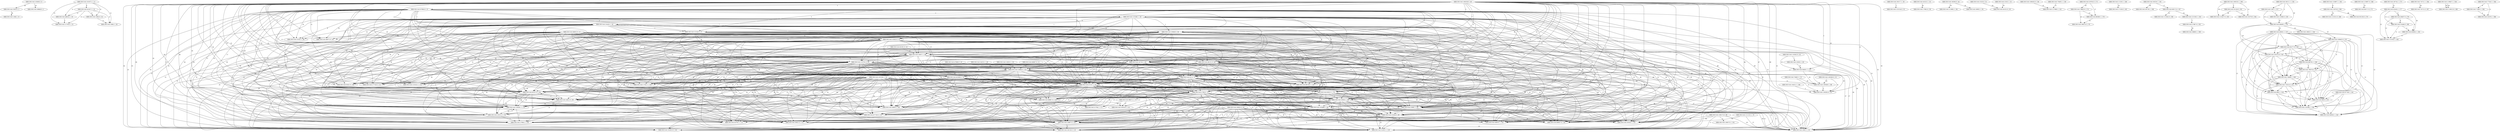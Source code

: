 digraph G {
	0 -> 3 [label="20"];
	0 -> 5 [label="20"];
	3 -> 9 [label="26"];
	12 -> 14 [label="0"];
	12 -> 20 [label="11"];
	12 -> 24 [label="12"];
	12 -> 25 [label="13"];
	12 -> 26 [label="12"];
	14 -> 20 [label="11"];
	14 -> 24 [label="12"];
	14 -> 25 [label="13"];
	14 -> 26 [label="12"];
	40 -> 23 [label="1"];
	40 -> 28 [label="2"];
	40 -> 29 [label="2"];
	40 -> 36 [label="3"];
	40 -> 37 [label="3"];
	40 -> 55 [label="8"];
	40 -> 56 [label="12"];
	40 -> 57 [label="9"];
	40 -> 68 [label="10"];
	40 -> 62 [label="10"];
	40 -> 63 [label="10"];
	40 -> 64 [label="10"];
	40 -> 133 [label="12"];
	40 -> 69 [label="11"];
	40 -> 72 [label="12"];
	40 -> 74 [label="12"];
	40 -> 81 [label="12"];
	40 -> 78 [label="15"];
	40 -> 79 [label="15"];
	40 -> 80 [label="16"];
	40 -> 81 [label="16"];
	40 -> 104 [label="17"];
	40 -> 84 [label="17"];
	40 -> 85 [label="17"];
	40 -> 90 [label="18"];
	40 -> 100 [label="22"];
	40 -> 99 [label="21"];
	40 -> 102 [label="25"];
	40 -> 103 [label="24"];
	40 -> 104 [label="24"];
	40 -> 105 [label="24"];
	40 -> 109 [label="27"];
	40 -> 110 [label="25"];
	40 -> 125 [label="28"];
	40 -> 112 [label="32"];
	40 -> 113 [label="27"];
	40 -> 114 [label="26"];
	40 -> 115 [label="27"];
	40 -> 118 [label="32"];
	40 -> 121 [label="29"];
	40 -> 120 [label="33"];
	40 -> 124 [label="35"];
	40 -> 125 [label="36"];
	40 -> 126 [label="36"];
	40 -> 128 [label="44"];
	40 -> 129 [label="32"];
	40 -> 130 [label="47"];
	40 -> 131 [label="33"];
	40 -> 135 [label="60"];
	20 -> 25 [label="2"];
	21 -> 55 [label="7"];
	21 -> 56 [label="11"];
	21 -> 57 [label="8"];
	21 -> 68 [label="9"];
	21 -> 62 [label="9"];
	21 -> 63 [label="9"];
	21 -> 64 [label="9"];
	21 -> 133 [label="11"];
	21 -> 69 [label="10"];
	21 -> 72 [label="11"];
	21 -> 74 [label="11"];
	21 -> 81 [label="11"];
	21 -> 78 [label="14"];
	21 -> 79 [label="14"];
	21 -> 80 [label="15"];
	21 -> 81 [label="15"];
	21 -> 104 [label="16"];
	21 -> 84 [label="16"];
	21 -> 85 [label="16"];
	21 -> 90 [label="17"];
	21 -> 100 [label="21"];
	21 -> 99 [label="20"];
	21 -> 102 [label="24"];
	21 -> 103 [label="23"];
	21 -> 104 [label="23"];
	21 -> 105 [label="23"];
	21 -> 109 [label="26"];
	21 -> 110 [label="24"];
	21 -> 125 [label="27"];
	21 -> 112 [label="31"];
	21 -> 113 [label="26"];
	21 -> 114 [label="25"];
	21 -> 115 [label="26"];
	21 -> 118 [label="31"];
	21 -> 121 [label="28"];
	21 -> 120 [label="32"];
	21 -> 124 [label="34"];
	21 -> 125 [label="35"];
	21 -> 126 [label="35"];
	21 -> 128 [label="43"];
	21 -> 129 [label="31"];
	21 -> 130 [label="46"];
	21 -> 131 [label="32"];
	21 -> 135 [label="59"];
	22 -> 98 [label="20"];
	22 -> 107 [label="23"];
	23 -> 28 [label="1"];
	23 -> 29 [label="1"];
	23 -> 36 [label="2"];
	23 -> 37 [label="2"];
	23 -> 55 [label="7"];
	23 -> 56 [label="11"];
	23 -> 57 [label="8"];
	23 -> 68 [label="9"];
	23 -> 62 [label="9"];
	23 -> 63 [label="9"];
	23 -> 64 [label="9"];
	23 -> 133 [label="11"];
	23 -> 69 [label="10"];
	23 -> 72 [label="11"];
	23 -> 74 [label="11"];
	23 -> 81 [label="11"];
	23 -> 78 [label="14"];
	23 -> 79 [label="14"];
	23 -> 80 [label="15"];
	23 -> 81 [label="15"];
	23 -> 104 [label="16"];
	23 -> 84 [label="16"];
	23 -> 85 [label="16"];
	23 -> 90 [label="17"];
	23 -> 100 [label="21"];
	23 -> 99 [label="20"];
	23 -> 102 [label="24"];
	23 -> 103 [label="23"];
	23 -> 104 [label="23"];
	23 -> 105 [label="23"];
	23 -> 109 [label="26"];
	23 -> 110 [label="24"];
	23 -> 125 [label="27"];
	23 -> 112 [label="31"];
	23 -> 113 [label="26"];
	23 -> 114 [label="25"];
	23 -> 115 [label="26"];
	23 -> 118 [label="31"];
	23 -> 121 [label="28"];
	23 -> 120 [label="32"];
	23 -> 124 [label="34"];
	23 -> 125 [label="35"];
	23 -> 126 [label="35"];
	23 -> 128 [label="43"];
	23 -> 129 [label="31"];
	23 -> 130 [label="46"];
	23 -> 131 [label="32"];
	23 -> 135 [label="59"];
	24 -> 26 [label="0"];
	28 -> 29 [label="0"];
	28 -> 36 [label="1"];
	28 -> 37 [label="1"];
	28 -> 55 [label="6"];
	28 -> 56 [label="10"];
	28 -> 57 [label="7"];
	28 -> 68 [label="8"];
	28 -> 62 [label="8"];
	28 -> 63 [label="8"];
	28 -> 64 [label="8"];
	28 -> 133 [label="10"];
	28 -> 69 [label="9"];
	28 -> 72 [label="10"];
	28 -> 74 [label="10"];
	28 -> 81 [label="10"];
	28 -> 78 [label="13"];
	28 -> 79 [label="13"];
	28 -> 80 [label="14"];
	28 -> 81 [label="14"];
	28 -> 104 [label="15"];
	28 -> 84 [label="15"];
	28 -> 85 [label="15"];
	28 -> 90 [label="16"];
	28 -> 100 [label="20"];
	28 -> 99 [label="19"];
	28 -> 102 [label="23"];
	28 -> 103 [label="22"];
	28 -> 104 [label="22"];
	28 -> 105 [label="22"];
	28 -> 109 [label="25"];
	28 -> 110 [label="23"];
	28 -> 125 [label="26"];
	28 -> 112 [label="30"];
	28 -> 113 [label="25"];
	28 -> 114 [label="24"];
	28 -> 115 [label="25"];
	28 -> 118 [label="30"];
	28 -> 121 [label="27"];
	28 -> 120 [label="31"];
	28 -> 124 [label="33"];
	28 -> 125 [label="34"];
	28 -> 126 [label="34"];
	28 -> 128 [label="42"];
	28 -> 129 [label="30"];
	28 -> 130 [label="45"];
	28 -> 131 [label="31"];
	28 -> 135 [label="58"];
	29 -> 36 [label="1"];
	29 -> 37 [label="1"];
	29 -> 55 [label="6"];
	29 -> 56 [label="10"];
	29 -> 57 [label="7"];
	29 -> 68 [label="8"];
	29 -> 62 [label="8"];
	29 -> 63 [label="8"];
	29 -> 64 [label="8"];
	29 -> 133 [label="10"];
	29 -> 69 [label="9"];
	29 -> 72 [label="10"];
	29 -> 74 [label="10"];
	29 -> 81 [label="10"];
	29 -> 78 [label="13"];
	29 -> 79 [label="13"];
	29 -> 80 [label="14"];
	29 -> 81 [label="14"];
	29 -> 104 [label="15"];
	29 -> 84 [label="15"];
	29 -> 85 [label="15"];
	29 -> 90 [label="16"];
	29 -> 100 [label="20"];
	29 -> 99 [label="19"];
	29 -> 102 [label="23"];
	29 -> 103 [label="22"];
	29 -> 104 [label="22"];
	29 -> 105 [label="22"];
	29 -> 109 [label="25"];
	29 -> 110 [label="23"];
	29 -> 125 [label="26"];
	29 -> 112 [label="30"];
	29 -> 113 [label="25"];
	29 -> 114 [label="24"];
	29 -> 115 [label="25"];
	29 -> 118 [label="30"];
	29 -> 121 [label="27"];
	29 -> 120 [label="31"];
	29 -> 124 [label="33"];
	29 -> 125 [label="34"];
	29 -> 126 [label="34"];
	29 -> 128 [label="42"];
	29 -> 129 [label="30"];
	29 -> 130 [label="45"];
	29 -> 131 [label="31"];
	29 -> 135 [label="58"];
	30 -> 32 [label="1"];
	33 -> 38 [label="61"];
	35 -> 98 [label="18"];
	35 -> 107 [label="21"];
	36 -> 55 [label="5"];
	36 -> 57 [label="6"];
	36 -> 68 [label="7"];
	36 -> 62 [label="7"];
	36 -> 63 [label="7"];
	36 -> 64 [label="7"];
	36 -> 133 [label="9"];
	36 -> 72 [label="9"];
	36 -> 74 [label="9"];
	36 -> 81 [label="9"];
	36 -> 78 [label="12"];
	36 -> 79 [label="12"];
	36 -> 80 [label="13"];
	36 -> 81 [label="13"];
	36 -> 104 [label="14"];
	36 -> 84 [label="14"];
	36 -> 85 [label="14"];
	36 -> 90 [label="15"];
	36 -> 100 [label="19"];
	36 -> 99 [label="18"];
	36 -> 102 [label="22"];
	36 -> 103 [label="21"];
	36 -> 104 [label="21"];
	36 -> 105 [label="21"];
	36 -> 109 [label="24"];
	36 -> 110 [label="22"];
	36 -> 125 [label="25"];
	36 -> 112 [label="29"];
	36 -> 113 [label="24"];
	36 -> 114 [label="23"];
	36 -> 115 [label="24"];
	36 -> 118 [label="29"];
	36 -> 121 [label="26"];
	36 -> 120 [label="30"];
	36 -> 124 [label="32"];
	36 -> 125 [label="33"];
	36 -> 126 [label="33"];
	36 -> 128 [label="41"];
	36 -> 129 [label="29"];
	36 -> 130 [label="44"];
	36 -> 131 [label="30"];
	36 -> 135 [label="57"];
	37 -> 55 [label="5"];
	37 -> 57 [label="6"];
	37 -> 68 [label="7"];
	37 -> 62 [label="7"];
	37 -> 63 [label="7"];
	37 -> 64 [label="7"];
	37 -> 133 [label="9"];
	37 -> 72 [label="9"];
	37 -> 74 [label="9"];
	37 -> 81 [label="9"];
	37 -> 78 [label="12"];
	37 -> 79 [label="12"];
	37 -> 80 [label="13"];
	37 -> 81 [label="13"];
	37 -> 104 [label="14"];
	37 -> 84 [label="14"];
	37 -> 85 [label="14"];
	37 -> 90 [label="15"];
	37 -> 100 [label="19"];
	37 -> 99 [label="18"];
	37 -> 102 [label="22"];
	37 -> 103 [label="21"];
	37 -> 104 [label="21"];
	37 -> 105 [label="21"];
	37 -> 109 [label="24"];
	37 -> 110 [label="22"];
	37 -> 125 [label="25"];
	37 -> 112 [label="29"];
	37 -> 113 [label="24"];
	37 -> 114 [label="23"];
	37 -> 115 [label="24"];
	37 -> 118 [label="29"];
	37 -> 121 [label="26"];
	37 -> 120 [label="30"];
	37 -> 124 [label="32"];
	37 -> 125 [label="33"];
	37 -> 126 [label="33"];
	37 -> 128 [label="41"];
	37 -> 129 [label="29"];
	37 -> 130 [label="44"];
	37 -> 131 [label="30"];
	37 -> 135 [label="57"];
	40 -> 123 [label="2"];
	40 -> 72 [label="7"];
	40 -> 98 [label="18"];
	40 -> 107 [label="21"];
	42 -> 133 [label="51"];
	43 -> 65 [label="7"];
	43 -> 123 [label="29"];
	44 -> 94 [label="19"];
	44 -> 95 [label="19"];
	45 -> 68 [label="6"];
	123 -> 72 [label="5"];
	123 -> 98 [label="16"];
	123 -> 107 [label="19"];
	49 -> 133 [label="51"];
	50 -> 133 [label="51"];
	51 -> 133 [label="51"];
	52 -> 59 [label="20"];
	53 -> 59 [label="20"];
	54 -> 81 [label="9"];
	54 -> 78 [label="12"];
	54 -> 79 [label="12"];
	54 -> 80 [label="13"];
	54 -> 81 [label="13"];
	54 -> 104 [label="14"];
	54 -> 84 [label="14"];
	54 -> 85 [label="14"];
	54 -> 90 [label="15"];
	54 -> 100 [label="18"];
	54 -> 99 [label="18"];
	54 -> 102 [label="22"];
	54 -> 103 [label="21"];
	54 -> 104 [label="21"];
	54 -> 105 [label="21"];
	54 -> 109 [label="24"];
	54 -> 110 [label="22"];
	54 -> 125 [label="25"];
	54 -> 112 [label="28"];
	54 -> 113 [label="24"];
	54 -> 114 [label="23"];
	54 -> 115 [label="24"];
	54 -> 118 [label="29"];
	54 -> 121 [label="26"];
	54 -> 120 [label="30"];
	54 -> 124 [label="32"];
	54 -> 125 [label="33"];
	54 -> 126 [label="33"];
	54 -> 128 [label="41"];
	54 -> 129 [label="29"];
	54 -> 130 [label="44"];
	54 -> 131 [label="30"];
	54 -> 135 [label="57"];
	55 -> 57 [label="1"];
	55 -> 68 [label="2"];
	55 -> 62 [label="3"];
	55 -> 63 [label="3"];
	55 -> 64 [label="3"];
	55 -> 133 [label="6"];
	55 -> 72 [label="6"];
	55 -> 74 [label="6"];
	55 -> 81 [label="8"];
	55 -> 78 [label="11"];
	55 -> 79 [label="11"];
	55 -> 80 [label="12"];
	55 -> 81 [label="12"];
	55 -> 104 [label="13"];
	55 -> 84 [label="13"];
	55 -> 85 [label="13"];
	55 -> 90 [label="14"];
	55 -> 100 [label="17"];
	55 -> 99 [label="17"];
	55 -> 102 [label="21"];
	55 -> 103 [label="20"];
	55 -> 104 [label="20"];
	55 -> 105 [label="20"];
	55 -> 109 [label="23"];
	55 -> 110 [label="21"];
	55 -> 125 [label="24"];
	55 -> 112 [label="27"];
	55 -> 113 [label="23"];
	55 -> 114 [label="22"];
	55 -> 115 [label="23"];
	55 -> 118 [label="28"];
	55 -> 121 [label="25"];
	55 -> 120 [label="29"];
	55 -> 124 [label="31"];
	55 -> 125 [label="32"];
	55 -> 126 [label="32"];
	55 -> 128 [label="40"];
	55 -> 129 [label="28"];
	55 -> 130 [label="43"];
	55 -> 131 [label="29"];
	55 -> 135 [label="56"];
	57 -> 68 [label="2"];
	57 -> 62 [label="3"];
	57 -> 63 [label="3"];
	57 -> 64 [label="3"];
	57 -> 133 [label="6"];
	57 -> 72 [label="6"];
	57 -> 74 [label="6"];
	57 -> 81 [label="8"];
	57 -> 78 [label="11"];
	57 -> 79 [label="11"];
	57 -> 80 [label="12"];
	57 -> 81 [label="12"];
	57 -> 104 [label="13"];
	57 -> 84 [label="13"];
	57 -> 85 [label="13"];
	57 -> 90 [label="14"];
	57 -> 100 [label="17"];
	57 -> 99 [label="17"];
	57 -> 102 [label="21"];
	57 -> 103 [label="20"];
	57 -> 104 [label="20"];
	57 -> 105 [label="20"];
	57 -> 109 [label="23"];
	57 -> 110 [label="21"];
	57 -> 125 [label="24"];
	57 -> 112 [label="27"];
	57 -> 113 [label="23"];
	57 -> 114 [label="22"];
	57 -> 115 [label="23"];
	57 -> 118 [label="28"];
	57 -> 121 [label="25"];
	57 -> 120 [label="29"];
	57 -> 124 [label="31"];
	57 -> 125 [label="32"];
	57 -> 126 [label="32"];
	57 -> 128 [label="40"];
	57 -> 129 [label="28"];
	57 -> 130 [label="43"];
	57 -> 131 [label="29"];
	57 -> 135 [label="56"];
	72 -> 98 [label="15"];
	72 -> 107 [label="18"];
	68 -> 62 [label="1"];
	68 -> 63 [label="1"];
	68 -> 64 [label="1"];
	68 -> 133 [label="4"];
	68 -> 72 [label="4"];
	68 -> 74 [label="4"];
	68 -> 81 [label="7"];
	68 -> 78 [label="10"];
	68 -> 79 [label="10"];
	68 -> 80 [label="11"];
	68 -> 81 [label="11"];
	68 -> 104 [label="12"];
	68 -> 84 [label="12"];
	68 -> 85 [label="12"];
	68 -> 90 [label="13"];
	68 -> 99 [label="16"];
	68 -> 102 [label="20"];
	68 -> 103 [label="19"];
	68 -> 104 [label="19"];
	68 -> 105 [label="19"];
	68 -> 109 [label="22"];
	68 -> 110 [label="20"];
	68 -> 125 [label="23"];
	68 -> 113 [label="22"];
	68 -> 114 [label="21"];
	68 -> 115 [label="22"];
	68 -> 118 [label="27"];
	68 -> 121 [label="24"];
	68 -> 120 [label="28"];
	68 -> 124 [label="30"];
	68 -> 125 [label="31"];
	68 -> 126 [label="31"];
	68 -> 128 [label="39"];
	68 -> 129 [label="27"];
	68 -> 130 [label="42"];
	68 -> 131 [label="28"];
	68 -> 135 [label="55"];
	62 -> 133 [label="3"];
	62 -> 72 [label="3"];
	62 -> 74 [label="3"];
	62 -> 81 [label="6"];
	62 -> 78 [label="9"];
	62 -> 79 [label="9"];
	62 -> 80 [label="10"];
	62 -> 81 [label="10"];
	62 -> 104 [label="11"];
	62 -> 84 [label="11"];
	62 -> 85 [label="11"];
	62 -> 90 [label="12"];
	62 -> 99 [label="15"];
	62 -> 102 [label="19"];
	62 -> 103 [label="18"];
	62 -> 104 [label="18"];
	62 -> 105 [label="18"];
	62 -> 109 [label="21"];
	62 -> 110 [label="19"];
	62 -> 125 [label="22"];
	62 -> 113 [label="21"];
	62 -> 114 [label="20"];
	62 -> 115 [label="21"];
	62 -> 118 [label="26"];
	62 -> 120 [label="27"];
	62 -> 124 [label="29"];
	62 -> 125 [label="30"];
	62 -> 126 [label="30"];
	62 -> 128 [label="38"];
	62 -> 129 [label="26"];
	62 -> 130 [label="41"];
	62 -> 131 [label="27"];
	62 -> 135 [label="54"];
	63 -> 133 [label="3"];
	63 -> 72 [label="3"];
	63 -> 74 [label="3"];
	63 -> 81 [label="6"];
	63 -> 78 [label="9"];
	63 -> 79 [label="9"];
	63 -> 80 [label="10"];
	63 -> 81 [label="10"];
	63 -> 104 [label="11"];
	63 -> 84 [label="11"];
	63 -> 85 [label="11"];
	63 -> 90 [label="12"];
	63 -> 99 [label="15"];
	63 -> 102 [label="19"];
	63 -> 103 [label="18"];
	63 -> 104 [label="18"];
	63 -> 105 [label="18"];
	63 -> 109 [label="21"];
	63 -> 110 [label="19"];
	63 -> 125 [label="22"];
	63 -> 113 [label="21"];
	63 -> 114 [label="20"];
	63 -> 115 [label="21"];
	63 -> 118 [label="26"];
	63 -> 120 [label="27"];
	63 -> 124 [label="29"];
	63 -> 125 [label="30"];
	63 -> 126 [label="30"];
	63 -> 128 [label="38"];
	63 -> 129 [label="26"];
	63 -> 130 [label="41"];
	63 -> 131 [label="27"];
	63 -> 135 [label="54"];
	64 -> 133 [label="3"];
	64 -> 72 [label="3"];
	64 -> 74 [label="3"];
	64 -> 81 [label="6"];
	64 -> 78 [label="9"];
	64 -> 79 [label="9"];
	64 -> 80 [label="10"];
	64 -> 81 [label="10"];
	64 -> 104 [label="11"];
	64 -> 84 [label="11"];
	64 -> 85 [label="11"];
	64 -> 90 [label="12"];
	64 -> 99 [label="15"];
	64 -> 102 [label="19"];
	64 -> 103 [label="18"];
	64 -> 104 [label="18"];
	64 -> 105 [label="18"];
	64 -> 109 [label="21"];
	64 -> 110 [label="19"];
	64 -> 125 [label="22"];
	64 -> 113 [label="21"];
	64 -> 114 [label="20"];
	64 -> 115 [label="21"];
	64 -> 118 [label="26"];
	64 -> 120 [label="27"];
	64 -> 124 [label="29"];
	64 -> 125 [label="30"];
	64 -> 126 [label="30"];
	64 -> 128 [label="38"];
	64 -> 129 [label="26"];
	64 -> 130 [label="41"];
	64 -> 131 [label="27"];
	64 -> 135 [label="54"];
	65 -> 123 [label="24"];
	133 -> 72 [label="0"];
	133 -> 74 [label="0"];
	133 -> 81 [label="3"];
	133 -> 78 [label="6"];
	133 -> 79 [label="6"];
	133 -> 80 [label="7"];
	133 -> 81 [label="7"];
	133 -> 104 [label="8"];
	133 -> 84 [label="9"];
	133 -> 85 [label="9"];
	133 -> 90 [label="10"];
	133 -> 99 [label="15"];
	133 -> 102 [label="18"];
	133 -> 103 [label="18"];
	133 -> 104 [label="18"];
	133 -> 105 [label="18"];
	133 -> 109 [label="21"];
	133 -> 110 [label="19"];
	133 -> 125 [label="22"];
	133 -> 113 [label="21"];
	133 -> 114 [label="20"];
	133 -> 115 [label="21"];
	133 -> 118 [label="24"];
	133 -> 120 [label="25"];
	133 -> 124 [label="29"];
	133 -> 125 [label="30"];
	133 -> 126 [label="30"];
	133 -> 128 [label="38"];
	133 -> 129 [label="26"];
	133 -> 130 [label="41"];
	133 -> 131 [label="27"];
	133 -> 135 [label="54"];
	78 -> 118 [label="1"];
	78 -> 75 [label="1"];
	78 -> 116 [label="28"];
	78 -> 117 [label="25"];
	72 -> 81 [label="3"];
	72 -> 78 [label="6"];
	72 -> 79 [label="6"];
	72 -> 80 [label="7"];
	72 -> 81 [label="7"];
	72 -> 104 [label="8"];
	72 -> 84 [label="9"];
	72 -> 85 [label="9"];
	72 -> 90 [label="10"];
	72 -> 99 [label="15"];
	72 -> 102 [label="18"];
	72 -> 103 [label="18"];
	72 -> 104 [label="18"];
	72 -> 105 [label="18"];
	72 -> 109 [label="21"];
	72 -> 110 [label="19"];
	72 -> 125 [label="22"];
	72 -> 113 [label="21"];
	72 -> 114 [label="20"];
	72 -> 115 [label="21"];
	72 -> 118 [label="24"];
	72 -> 120 [label="25"];
	72 -> 124 [label="29"];
	72 -> 125 [label="30"];
	72 -> 126 [label="30"];
	72 -> 128 [label="38"];
	72 -> 129 [label="26"];
	72 -> 130 [label="41"];
	72 -> 131 [label="27"];
	72 -> 135 [label="54"];
	118 -> 116 [label="27"];
	118 -> 117 [label="24"];
	74 -> 81 [label="3"];
	74 -> 78 [label="6"];
	74 -> 79 [label="6"];
	74 -> 80 [label="7"];
	74 -> 81 [label="7"];
	74 -> 104 [label="8"];
	74 -> 84 [label="9"];
	74 -> 85 [label="9"];
	74 -> 90 [label="10"];
	74 -> 99 [label="15"];
	74 -> 102 [label="18"];
	74 -> 103 [label="18"];
	74 -> 104 [label="18"];
	74 -> 105 [label="18"];
	74 -> 109 [label="21"];
	74 -> 110 [label="19"];
	74 -> 125 [label="22"];
	74 -> 113 [label="21"];
	74 -> 114 [label="20"];
	74 -> 115 [label="21"];
	74 -> 118 [label="24"];
	74 -> 120 [label="25"];
	74 -> 124 [label="29"];
	74 -> 125 [label="30"];
	74 -> 126 [label="30"];
	74 -> 128 [label="38"];
	74 -> 129 [label="26"];
	74 -> 130 [label="41"];
	74 -> 131 [label="27"];
	74 -> 135 [label="54"];
	75 -> 116 [label="27"];
	75 -> 117 [label="24"];
	76 -> 131 [label="27"];
	76 -> 135 [label="54"];
	81 -> 78 [label="3"];
	81 -> 79 [label="3"];
	81 -> 80 [label="4"];
	81 -> 104 [label="5"];
	81 -> 84 [label="6"];
	81 -> 85 [label="6"];
	81 -> 90 [label="7"];
	81 -> 99 [label="12"];
	81 -> 103 [label="15"];
	81 -> 104 [label="15"];
	81 -> 105 [label="15"];
	81 -> 109 [label="18"];
	81 -> 110 [label="16"];
	81 -> 125 [label="19"];
	81 -> 113 [label="18"];
	81 -> 114 [label="17"];
	81 -> 115 [label="18"];
	81 -> 118 [label="21"];
	81 -> 124 [label="26"];
	81 -> 125 [label="27"];
	81 -> 126 [label="27"];
	81 -> 128 [label="35"];
	81 -> 129 [label="23"];
	81 -> 130 [label="38"];
	81 -> 131 [label="24"];
	81 -> 135 [label="51"];
	78 -> 80 [label="1"];
	78 -> 81 [label="1"];
	78 -> 84 [label="3"];
	78 -> 85 [label="3"];
	78 -> 99 [label="10"];
	78 -> 103 [label="13"];
	78 -> 105 [label="13"];
	78 -> 109 [label="16"];
	78 -> 110 [label="14"];
	78 -> 113 [label="16"];
	78 -> 114 [label="15"];
	78 -> 115 [label="16"];
	78 -> 128 [label="33"];
	78 -> 129 [label="21"];
	78 -> 130 [label="36"];
	78 -> 131 [label="22"];
	78 -> 135 [label="49"];
	79 -> 80 [label="1"];
	79 -> 81 [label="1"];
	79 -> 84 [label="3"];
	79 -> 85 [label="3"];
	79 -> 99 [label="10"];
	79 -> 103 [label="13"];
	79 -> 105 [label="13"];
	79 -> 109 [label="16"];
	79 -> 110 [label="14"];
	79 -> 113 [label="16"];
	79 -> 114 [label="15"];
	79 -> 115 [label="16"];
	79 -> 128 [label="33"];
	79 -> 129 [label="21"];
	79 -> 130 [label="36"];
	79 -> 131 [label="22"];
	79 -> 135 [label="49"];
	80 -> 84 [label="2"];
	80 -> 85 [label="2"];
	80 -> 99 [label="10"];
	80 -> 103 [label="13"];
	80 -> 105 [label="13"];
	80 -> 109 [label="16"];
	80 -> 110 [label="14"];
	80 -> 113 [label="16"];
	80 -> 114 [label="15"];
	80 -> 115 [label="16"];
	80 -> 128 [label="33"];
	80 -> 129 [label="21"];
	80 -> 130 [label="36"];
	80 -> 131 [label="22"];
	80 -> 135 [label="49"];
	81 -> 84 [label="2"];
	81 -> 85 [label="2"];
	81 -> 99 [label="10"];
	81 -> 103 [label="13"];
	81 -> 105 [label="13"];
	81 -> 109 [label="16"];
	81 -> 110 [label="14"];
	81 -> 113 [label="16"];
	81 -> 114 [label="15"];
	81 -> 115 [label="16"];
	81 -> 128 [label="33"];
	81 -> 129 [label="21"];
	81 -> 130 [label="36"];
	81 -> 131 [label="22"];
	81 -> 135 [label="49"];
	104 -> 90 [label="2"];
	104 -> 125 [label="16"];
	104 -> 124 [label="23"];
	104 -> 125 [label="24"];
	104 -> 126 [label="24"];
	84 -> 99 [label="8"];
	84 -> 103 [label="11"];
	84 -> 105 [label="12"];
	84 -> 110 [label="13"];
	84 -> 113 [label="15"];
	84 -> 114 [label="14"];
	84 -> 115 [label="15"];
	84 -> 128 [label="32"];
	84 -> 129 [label="20"];
	84 -> 130 [label="34"];
	84 -> 131 [label="21"];
	84 -> 135 [label="48"];
	85 -> 99 [label="8"];
	85 -> 103 [label="11"];
	85 -> 105 [label="12"];
	85 -> 110 [label="13"];
	85 -> 113 [label="15"];
	85 -> 114 [label="14"];
	85 -> 115 [label="15"];
	85 -> 128 [label="32"];
	85 -> 129 [label="20"];
	85 -> 130 [label="34"];
	85 -> 131 [label="21"];
	85 -> 135 [label="48"];
	90 -> 104 [label="9"];
	90 -> 125 [label="14"];
	90 -> 124 [label="22"];
	90 -> 125 [label="23"];
	90 -> 126 [label="23"];
	93 -> 99 [label="5"];
	93 -> 103 [label="8"];
	93 -> 105 [label="10"];
	93 -> 110 [label="11"];
	93 -> 113 [label="13"];
	93 -> 114 [label="13"];
	93 -> 115 [label="14"];
	93 -> 128 [label="30"];
	93 -> 129 [label="19"];
	93 -> 130 [label="31"];
	93 -> 131 [label="20"];
	93 -> 135 [label="46"];
	96 -> 101 [label="5"];
	96 -> 129 [label="17"];
	96 -> 130 [label="29"];
	96 -> 131 [label="18"];
	96 -> 135 [label="44"];
	98 -> 107 [label="5"];
	99 -> 103 [label="3"];
	99 -> 105 [label="5"];
	99 -> 110 [label="6"];
	99 -> 113 [label="8"];
	99 -> 114 [label="8"];
	99 -> 128 [label="25"];
	99 -> 129 [label="14"];
	99 -> 130 [label="26"];
	99 -> 131 [label="15"];
	99 -> 135 [label="41"];
	103 -> 105 [label="2"];
	103 -> 110 [label="3"];
	103 -> 129 [label="14"];
	103 -> 131 [label="15"];
	106 -> 107 [label="2"];
	125 -> 124 [label="10"];
	125 -> 126 [label="11"];
	124 -> 125 [label="1"];
	124 -> 126 [label="1"];
	136 -> 141 [label="22"];
	139 -> 141 [label="11"];
	172 -> 174 [label="16"];
	172 -> 178 [label="27"];
	174 -> 178 [label="13"];
	174 -> 179 [label="43"];
	178 -> 179 [label="31"];
	180 -> 183 [label="14"];
	181 -> 186 [label="36"];
	181 -> 187 [label="17"];
	187 -> 190 [label="25"];
	187 -> 192 [label="25"];
	192 -> 193 [label="7"];
	193 -> 196 [label="28"];
	199 -> 201 [label="2"];
	199 -> 203 [label="28"];
	199 -> 204 [label="11"];
	201 -> 203 [label="28"];
	201 -> 204 [label="11"];
	226 -> 227 [label="3"];
	226 -> 229 [label="5"];
	226 -> 232 [label="20"];
	227 -> 229 [label="3"];
	227 -> 232 [label="18"];
	229 -> 232 [label="17"];
	232 -> 237 [label="19"];
	232 -> 252 [label="19"];
	232 -> 239 [label="19"];
	232 -> 244 [label="23"];
	232 -> 245 [label="22"];
	237 -> 252 [label="1"];
	237 -> 239 [label="4"];
	237 -> 245 [label="7"];
	237 -> 246 [label="8"];
	237 -> 247 [label="8"];
	237 -> 249 [label="9"];
	237 -> 251 [label="11"];
	237 -> 254 [label="12"];
	237 -> 255 [label="12"];
	237 -> 256 [label="12"];
	237 -> 258 [label="12"];
	252 -> 239 [label="3"];
	252 -> 245 [label="7"];
	252 -> 246 [label="8"];
	252 -> 247 [label="8"];
	252 -> 249 [label="9"];
	252 -> 251 [label="11"];
	252 -> 254 [label="12"];
	252 -> 255 [label="12"];
	252 -> 256 [label="12"];
	252 -> 258 [label="12"];
	239 -> 245 [label="6"];
	239 -> 246 [label="7"];
	239 -> 247 [label="7"];
	239 -> 249 [label="8"];
	239 -> 251 [label="10"];
	239 -> 254 [label="11"];
	239 -> 255 [label="11"];
	239 -> 256 [label="11"];
	239 -> 258 [label="11"];
	241 -> 255 [label="11"];
	241 -> 256 [label="11"];
	241 -> 258 [label="11"];
	245 -> 246 [label="3"];
	245 -> 247 [label="5"];
	245 -> 249 [label="6"];
	245 -> 251 [label="8"];
	245 -> 254 [label="9"];
	245 -> 255 [label="9"];
	245 -> 256 [label="9"];
	245 -> 258 [label="9"];
	246 -> 247 [label="4"];
	246 -> 249 [label="5"];
	246 -> 251 [label="7"];
	246 -> 254 [label="8"];
	246 -> 255 [label="8"];
	246 -> 256 [label="8"];
	246 -> 258 [label="8"];
	247 -> 249 [label="4"];
	247 -> 251 [label="6"];
	247 -> 254 [label="7"];
	247 -> 255 [label="7"];
	247 -> 256 [label="7"];
	247 -> 258 [label="7"];
	249 -> 251 [label="5"];
	249 -> 254 [label="6"];
	249 -> 255 [label="6"];
	249 -> 256 [label="6"];
	249 -> 258 [label="6"];
	251 -> 254 [label="5"];
	251 -> 255 [label="5"];
	251 -> 256 [label="5"];
	251 -> 258 [label="5"];
	254 -> 255 [label="4"];
	254 -> 256 [label="4"];
	254 -> 258 [label="4"];
	255 -> 256 [label="1"];
	255 -> 258 [label="3"];
	256 -> 258 [label="2"];
	262 -> 264 [label="6"];
	264 -> 269 [label="14"];
	264 -> 270 [label="49"];
	268 -> 271 [label="13"];
	273 -> 277 [label="21"];
	277 -> 278 [label="12"];
	277 -> 280 [label="14"];
	277 -> 281 [label="16"];
	277 -> 283 [label="22"];
	278 -> 280 [label="4"];
	278 -> 281 [label="6"];
	278 -> 283 [label="12"];
	280 -> 281 [label="3"];
	280 -> 283 [label="9"];
	281 -> 283 [label="8"];
	284 -> 287 [label="18"];
	356 -> 360 [label="59"];
	356 -> 360 [label="59"];
	364 -> 365 [label="9"];
	364 -> 366 [label="11"];
	365 -> 366 [label="4"];
	35 [label="SRR13921543.100560.0 | 35"];
	98 [label="SRR13921543.100560.1 | 98"];
	12 [label="SRR13921543.101872.1 | 12"];
	54 [label="SRR13921543.102184.1 | 54"];
	55 [label="SRR13921543.10262.0 | 55"];
	65 [label="SRR13921543.10262.1 | 65"];
	105 [label="SRR13921543.102653.0 | 105"];
	204 [label="SRR13921543.10279.0 | 204"];
	0 [label="SRR13921543.10309.0 | 0"];
	245 [label="SRR13921543.103155.0 | 245"];
	84 [label="SRR13921543.103486.1 | 84"];
	106 [label="SRR13921543.10425.1 | 106"];
	125 [label="SRR13921543.104581.1 | 125"];
	131 [label="SRR13921543.1063.1 | 131"];
	24 [label="SRR13921543.1064.0 | 24"];
	26 [label="SRR13921543.1064.1 | 26"];
	96 [label="SRR13921543.106573.0 | 96"];
	101 [label="SRR13921543.106573.1 | 101"];
	40 [label="SRR13921543.108238.0 | 40"];
	136 [label="SRR13921543.108563.0 | 136"];
	199 [label="SRR13921543.109318.1 | 199"];
	252 [label="SRR13921543.109402.0 | 252"];
	256 [label="SRR13921543.110166.1 | 256"];
	190 [label="SRR13921543.111045.0 | 190"];
	76 [label="SRR13921543.111153.1 | 76"];
	180 [label="SRR13921543.11320.1 | 180"];
	269 [label="SRR13921543.113251.0 | 269"];
	94 [label="SRR13921543.113985.1 | 94"];
	283 [label="SRR13921543.115334.1 | 283"];
	43 [label="SRR13921543.116342.0 | 43"];
	25 [label="SRR13921543.117016.1 | 25"];
	141 [label="SRR13921543.117906.1 | 141"];
	360 [label="SRR13921543.119013.0 | 360"];
	356 [label="SRR13921543.119647.1 | 356"];
	192 [label="SRR13921543.121356.1 | 192"];
	121 [label="SRR13921543.122552.1 | 121"];
	32 [label="SRR13921543.123134.0 | 32"];
	62 [label="SRR13921543.123701.0 | 62"];
	268 [label="SRR13921543.123897.0 | 268"];
	262 [label="SRR13921543.123897.1 | 262"];
	57 [label="SRR13921543.125266.0 | 57"];
	28 [label="SRR13921543.125266.1 | 28"];
	203 [label="SRR13921543.125457.0 | 203"];
	107 [label="SRR13921543.126283.0 | 107"];
	9 [label="SRR13921543.1266.1 | 9"];
	229 [label="SRR13921543.13366.0 | 229"];
	264 [label="SRR13921543.15076.0 | 264"];
	227 [label="SRR13921543.1581.1 | 227"];
	124 [label="SRR13921543.16331.0 | 124"];
	102 [label="SRR13921543.17451.1 | 102"];
	183 [label="SRR13921543.17528.0 | 183"];
	38 [label="SRR13921543.17665.0 | 38"];
	36 [label="SRR13921543.19566.0 | 36"];
	244 [label="SRR13921543.19653.1 | 244"];
	116 [label="SRR13921543.20354.0 | 116"];
	135 [label="SRR13921543.20354.1 | 135"];
	99 [label="SRR13921543.22456.0 | 99"];
	69 [label="SRR13921543.23242.1 | 69"];
	133 [label="SRR13921543.23666.0 | 133"];
	103 [label="SRR13921543.24667.0 | 103"];
	52 [label="SRR13921543.2520.0 | 52"];
	53 [label="SRR13921543.2520.1 | 53"];
	29 [label="SRR13921543.25426.1 | 29"];
	179 [label="SRR13921543.26613.0 | 179"];
	172 [label="SRR13921543.26785.0 | 172"];
	112 [label="SRR13921543.27750.0 | 112"];
	126 [label="SRR13921543.27904.1 | 126"];
	273 [label="SRR13921543.28734.1 | 273"];
	30 [label="SRR13921543.29217.1 | 30"];
	109 [label="SRR13921543.3069.0 | 109"];
	37 [label="SRR13921543.31244.0 | 37"];
	280 [label="SRR13921543.32446.0 | 280"];
	366 [label="SRR13921543.32476.1 | 366"];
	3 [label="SRR13921543.3343.0 | 3"];
	110 [label="SRR13921543.34134.0 | 110"];
	49 [label="SRR13921543.34255.1 | 49"];
	63 [label="SRR13921543.34720.1 | 63"];
	201 [label="SRR13921543.35158.0 | 201"];
	85 [label="SRR13921543.35981.1 | 85"];
	196 [label="SRR13921543.36800.1 | 196"];
	5 [label="SRR13921543.38846.0 | 5"];
	80 [label="SRR13921543.39265.1 | 80"];
	72 [label="SRR13921543.41.0 | 72"];
	113 [label="SRR13921543.43705.1 | 113"];
	128 [label="SRR13921543.44816.1 | 128"];
	14 [label="SRR13921543.45167.1 | 14"];
	59 [label="SRR13921543.45525.0 | 59"];
	33 [label="SRR13921543.45525.1 | 33"];
	277 [label="SRR13921543.45563.1 | 277"];
	56 [label="SRR13921543.46072.0 | 56"];
	64 [label="SRR13921543.46131.0 | 64"];
	232 [label="SRR13921543.46409.1 | 232"];
	20 [label="SRR13921543.46624.1 | 20"];
	81 [label="SRR13921543.47537.1 | 81"];
	42 [label="SRR13921543.47666.0 | 42"];
	237 [label="SRR13921543.49361.1 | 237"];
	278 [label="SRR13921543.49407.0 | 278"];
	117 [label="SRR13921543.51784.1 | 117"];
	50 [label="SRR13921543.53833.1 | 50"];
	90 [label="SRR13921543.54612.0 | 90"];
	68 [label="SRR13921543.54937.1 | 68"];
	129 [label="SRR13921543.55502.1 | 129"];
	186 [label="SRR13921543.56729.1 | 186"];
	193 [label="SRR13921543.57887.0 | 193"];
	78 [label="SRR13921543.5796.0 | 78"];
	226 [label="SRR13921543.58111.1 | 226"];
	44 [label="SRR13921543.58590.0 | 44"];
	93 [label="SRR13921543.59002.0 | 93"];
	95 [label="SRR13921543.59002.1 | 95"];
	181 [label="SRR13921543.59229.1 | 181"];
	114 [label="SRR13921543.59431.0 | 114"];
	51 [label="SRR13921543.60867.0 | 51"];
	258 [label="SRR13921543.64958.1 | 258"];
	239 [label="SRR13921543.65277.0 | 239"];
	45 [label="SRR13921543.65291.0 | 45"];
	21 [label="SRR13921543.66855.0 | 21"];
	118 [label="SRR13921543.66867.0 | 118"];
	241 [label="SRR13921543.67748.1 | 241"];
	255 [label="SRR13921543.690.0 | 255"];
	254 [label="SRR13921543.690.1 | 254"];
	187 [label="SRR13921543.69572.0 | 187"];
	139 [label="SRR13921543.70493.1 | 139"];
	365 [label="SRR13921543.71463.1 | 365"];
	251 [label="SRR13921543.73355.0 | 251"];
	287 [label="SRR13921543.74721.0 | 287"];
	284 [label="SRR13921543.74721.1 | 284"];
	249 [label="SRR13921543.74848.1 | 249"];
	22 [label="SRR13921543.76462.1 | 22"];
	364 [label="SRR13921543.77342.1 | 364"];
	247 [label="SRR13921543.79670.0 | 247"];
	174 [label="SRR13921543.79803.0 | 174"];
	130 [label="SRR13921543.80647.0 | 130"];
	104 [label="SRR13921543.82537.0 | 104"];
	74 [label="SRR13921543.82598.0 | 74"];
	79 [label="SRR13921543.82612.1 | 79"];
	281 [label="SRR13921543.83856.1 | 281"];
	271 [label="SRR13921543.84717.0 | 271"];
	178 [label="SRR13921543.86569.1 | 178"];
	115 [label="SRR13921543.87750.0 | 115"];
	246 [label="SRR13921543.88705.1 | 246"];
	120 [label="SRR13921543.89138.1 | 120"];
	123 [label="SRR13921543.94001.1 | 123"];
	270 [label="SRR13921543.95228.0 | 270"];
	100 [label="SRR13921543.9541.0 | 100"];
	23 [label="SRR13921543.97884.0 | 23"];
	75 [label="SRR13921543.98672.1 | 75"];
}

